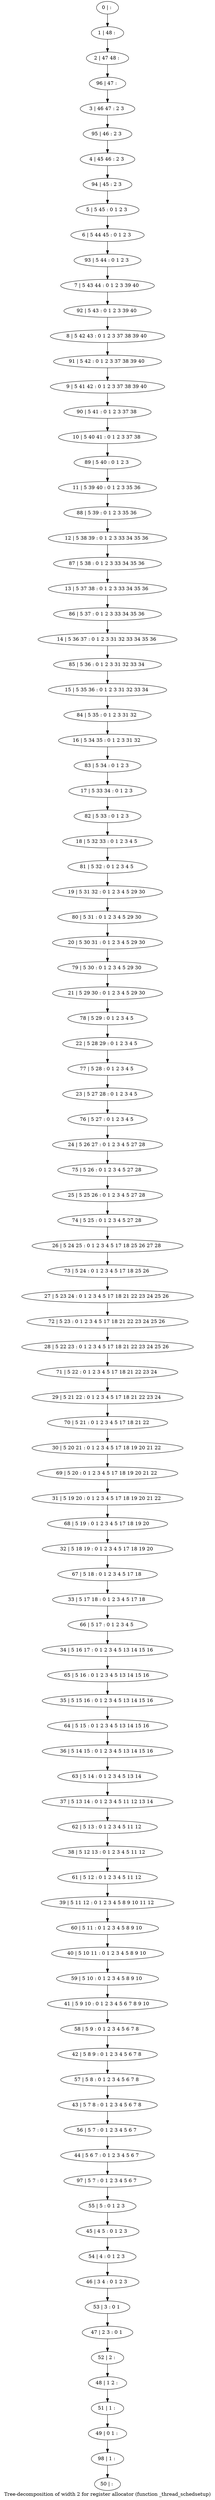 digraph G {
graph [label="Tree-decomposition of width 2 for register allocator (function _thread_schedsetup)"]
0[label="0 | : "];
1[label="1 | 48 : "];
2[label="2 | 47 48 : "];
3[label="3 | 46 47 : 2 3 "];
4[label="4 | 45 46 : 2 3 "];
5[label="5 | 5 45 : 0 1 2 3 "];
6[label="6 | 5 44 45 : 0 1 2 3 "];
7[label="7 | 5 43 44 : 0 1 2 3 39 40 "];
8[label="8 | 5 42 43 : 0 1 2 3 37 38 39 40 "];
9[label="9 | 5 41 42 : 0 1 2 3 37 38 39 40 "];
10[label="10 | 5 40 41 : 0 1 2 3 37 38 "];
11[label="11 | 5 39 40 : 0 1 2 3 35 36 "];
12[label="12 | 5 38 39 : 0 1 2 3 33 34 35 36 "];
13[label="13 | 5 37 38 : 0 1 2 3 33 34 35 36 "];
14[label="14 | 5 36 37 : 0 1 2 3 31 32 33 34 35 36 "];
15[label="15 | 5 35 36 : 0 1 2 3 31 32 33 34 "];
16[label="16 | 5 34 35 : 0 1 2 3 31 32 "];
17[label="17 | 5 33 34 : 0 1 2 3 "];
18[label="18 | 5 32 33 : 0 1 2 3 4 5 "];
19[label="19 | 5 31 32 : 0 1 2 3 4 5 29 30 "];
20[label="20 | 5 30 31 : 0 1 2 3 4 5 29 30 "];
21[label="21 | 5 29 30 : 0 1 2 3 4 5 29 30 "];
22[label="22 | 5 28 29 : 0 1 2 3 4 5 "];
23[label="23 | 5 27 28 : 0 1 2 3 4 5 "];
24[label="24 | 5 26 27 : 0 1 2 3 4 5 27 28 "];
25[label="25 | 5 25 26 : 0 1 2 3 4 5 27 28 "];
26[label="26 | 5 24 25 : 0 1 2 3 4 5 17 18 25 26 27 28 "];
27[label="27 | 5 23 24 : 0 1 2 3 4 5 17 18 21 22 23 24 25 26 "];
28[label="28 | 5 22 23 : 0 1 2 3 4 5 17 18 21 22 23 24 25 26 "];
29[label="29 | 5 21 22 : 0 1 2 3 4 5 17 18 21 22 23 24 "];
30[label="30 | 5 20 21 : 0 1 2 3 4 5 17 18 19 20 21 22 "];
31[label="31 | 5 19 20 : 0 1 2 3 4 5 17 18 19 20 21 22 "];
32[label="32 | 5 18 19 : 0 1 2 3 4 5 17 18 19 20 "];
33[label="33 | 5 17 18 : 0 1 2 3 4 5 17 18 "];
34[label="34 | 5 16 17 : 0 1 2 3 4 5 13 14 15 16 "];
35[label="35 | 5 15 16 : 0 1 2 3 4 5 13 14 15 16 "];
36[label="36 | 5 14 15 : 0 1 2 3 4 5 13 14 15 16 "];
37[label="37 | 5 13 14 : 0 1 2 3 4 5 11 12 13 14 "];
38[label="38 | 5 12 13 : 0 1 2 3 4 5 11 12 "];
39[label="39 | 5 11 12 : 0 1 2 3 4 5 8 9 10 11 12 "];
40[label="40 | 5 10 11 : 0 1 2 3 4 5 8 9 10 "];
41[label="41 | 5 9 10 : 0 1 2 3 4 5 6 7 8 9 10 "];
42[label="42 | 5 8 9 : 0 1 2 3 4 5 6 7 8 "];
43[label="43 | 5 7 8 : 0 1 2 3 4 5 6 7 8 "];
44[label="44 | 5 6 7 : 0 1 2 3 4 5 6 7 "];
45[label="45 | 4 5 : 0 1 2 3 "];
46[label="46 | 3 4 : 0 1 2 3 "];
47[label="47 | 2 3 : 0 1 "];
48[label="48 | 1 2 : "];
49[label="49 | 0 1 : "];
50[label="50 | : "];
51[label="51 | 1 : "];
52[label="52 | 2 : "];
53[label="53 | 3 : 0 1 "];
54[label="54 | 4 : 0 1 2 3 "];
55[label="55 | 5 : 0 1 2 3 "];
56[label="56 | 5 7 : 0 1 2 3 4 5 6 7 "];
57[label="57 | 5 8 : 0 1 2 3 4 5 6 7 8 "];
58[label="58 | 5 9 : 0 1 2 3 4 5 6 7 8 "];
59[label="59 | 5 10 : 0 1 2 3 4 5 8 9 10 "];
60[label="60 | 5 11 : 0 1 2 3 4 5 8 9 10 "];
61[label="61 | 5 12 : 0 1 2 3 4 5 11 12 "];
62[label="62 | 5 13 : 0 1 2 3 4 5 11 12 "];
63[label="63 | 5 14 : 0 1 2 3 4 5 13 14 "];
64[label="64 | 5 15 : 0 1 2 3 4 5 13 14 15 16 "];
65[label="65 | 5 16 : 0 1 2 3 4 5 13 14 15 16 "];
66[label="66 | 5 17 : 0 1 2 3 4 5 "];
67[label="67 | 5 18 : 0 1 2 3 4 5 17 18 "];
68[label="68 | 5 19 : 0 1 2 3 4 5 17 18 19 20 "];
69[label="69 | 5 20 : 0 1 2 3 4 5 17 18 19 20 21 22 "];
70[label="70 | 5 21 : 0 1 2 3 4 5 17 18 21 22 "];
71[label="71 | 5 22 : 0 1 2 3 4 5 17 18 21 22 23 24 "];
72[label="72 | 5 23 : 0 1 2 3 4 5 17 18 21 22 23 24 25 26 "];
73[label="73 | 5 24 : 0 1 2 3 4 5 17 18 25 26 "];
74[label="74 | 5 25 : 0 1 2 3 4 5 27 28 "];
75[label="75 | 5 26 : 0 1 2 3 4 5 27 28 "];
76[label="76 | 5 27 : 0 1 2 3 4 5 "];
77[label="77 | 5 28 : 0 1 2 3 4 5 "];
78[label="78 | 5 29 : 0 1 2 3 4 5 "];
79[label="79 | 5 30 : 0 1 2 3 4 5 29 30 "];
80[label="80 | 5 31 : 0 1 2 3 4 5 29 30 "];
81[label="81 | 5 32 : 0 1 2 3 4 5 "];
82[label="82 | 5 33 : 0 1 2 3 "];
83[label="83 | 5 34 : 0 1 2 3 "];
84[label="84 | 5 35 : 0 1 2 3 31 32 "];
85[label="85 | 5 36 : 0 1 2 3 31 32 33 34 "];
86[label="86 | 5 37 : 0 1 2 3 33 34 35 36 "];
87[label="87 | 5 38 : 0 1 2 3 33 34 35 36 "];
88[label="88 | 5 39 : 0 1 2 3 35 36 "];
89[label="89 | 5 40 : 0 1 2 3 "];
90[label="90 | 5 41 : 0 1 2 3 37 38 "];
91[label="91 | 5 42 : 0 1 2 3 37 38 39 40 "];
92[label="92 | 5 43 : 0 1 2 3 39 40 "];
93[label="93 | 5 44 : 0 1 2 3 "];
94[label="94 | 45 : 2 3 "];
95[label="95 | 46 : 2 3 "];
96[label="96 | 47 : "];
97[label="97 | 5 7 : 0 1 2 3 4 5 6 7 "];
98[label="98 | 1 : "];
0->1 ;
1->2 ;
5->6 ;
51->49 ;
48->51 ;
52->48 ;
47->52 ;
53->47 ;
46->53 ;
54->46 ;
45->54 ;
55->45 ;
56->44 ;
43->56 ;
57->43 ;
42->57 ;
58->42 ;
41->58 ;
59->41 ;
40->59 ;
60->40 ;
39->60 ;
61->39 ;
38->61 ;
62->38 ;
37->62 ;
63->37 ;
36->63 ;
64->36 ;
35->64 ;
65->35 ;
34->65 ;
66->34 ;
33->66 ;
67->33 ;
32->67 ;
68->32 ;
31->68 ;
69->31 ;
30->69 ;
70->30 ;
29->70 ;
71->29 ;
28->71 ;
72->28 ;
27->72 ;
73->27 ;
26->73 ;
74->26 ;
25->74 ;
75->25 ;
24->75 ;
76->24 ;
23->76 ;
77->23 ;
22->77 ;
78->22 ;
21->78 ;
79->21 ;
20->79 ;
80->20 ;
19->80 ;
81->19 ;
18->81 ;
82->18 ;
17->82 ;
83->17 ;
16->83 ;
84->16 ;
15->84 ;
85->15 ;
14->85 ;
86->14 ;
13->86 ;
87->13 ;
12->87 ;
88->12 ;
11->88 ;
89->11 ;
10->89 ;
90->10 ;
9->90 ;
91->9 ;
8->91 ;
92->8 ;
7->92 ;
93->7 ;
6->93 ;
94->5 ;
4->94 ;
95->4 ;
3->95 ;
96->3 ;
2->96 ;
97->55 ;
44->97 ;
98->50 ;
49->98 ;
}

